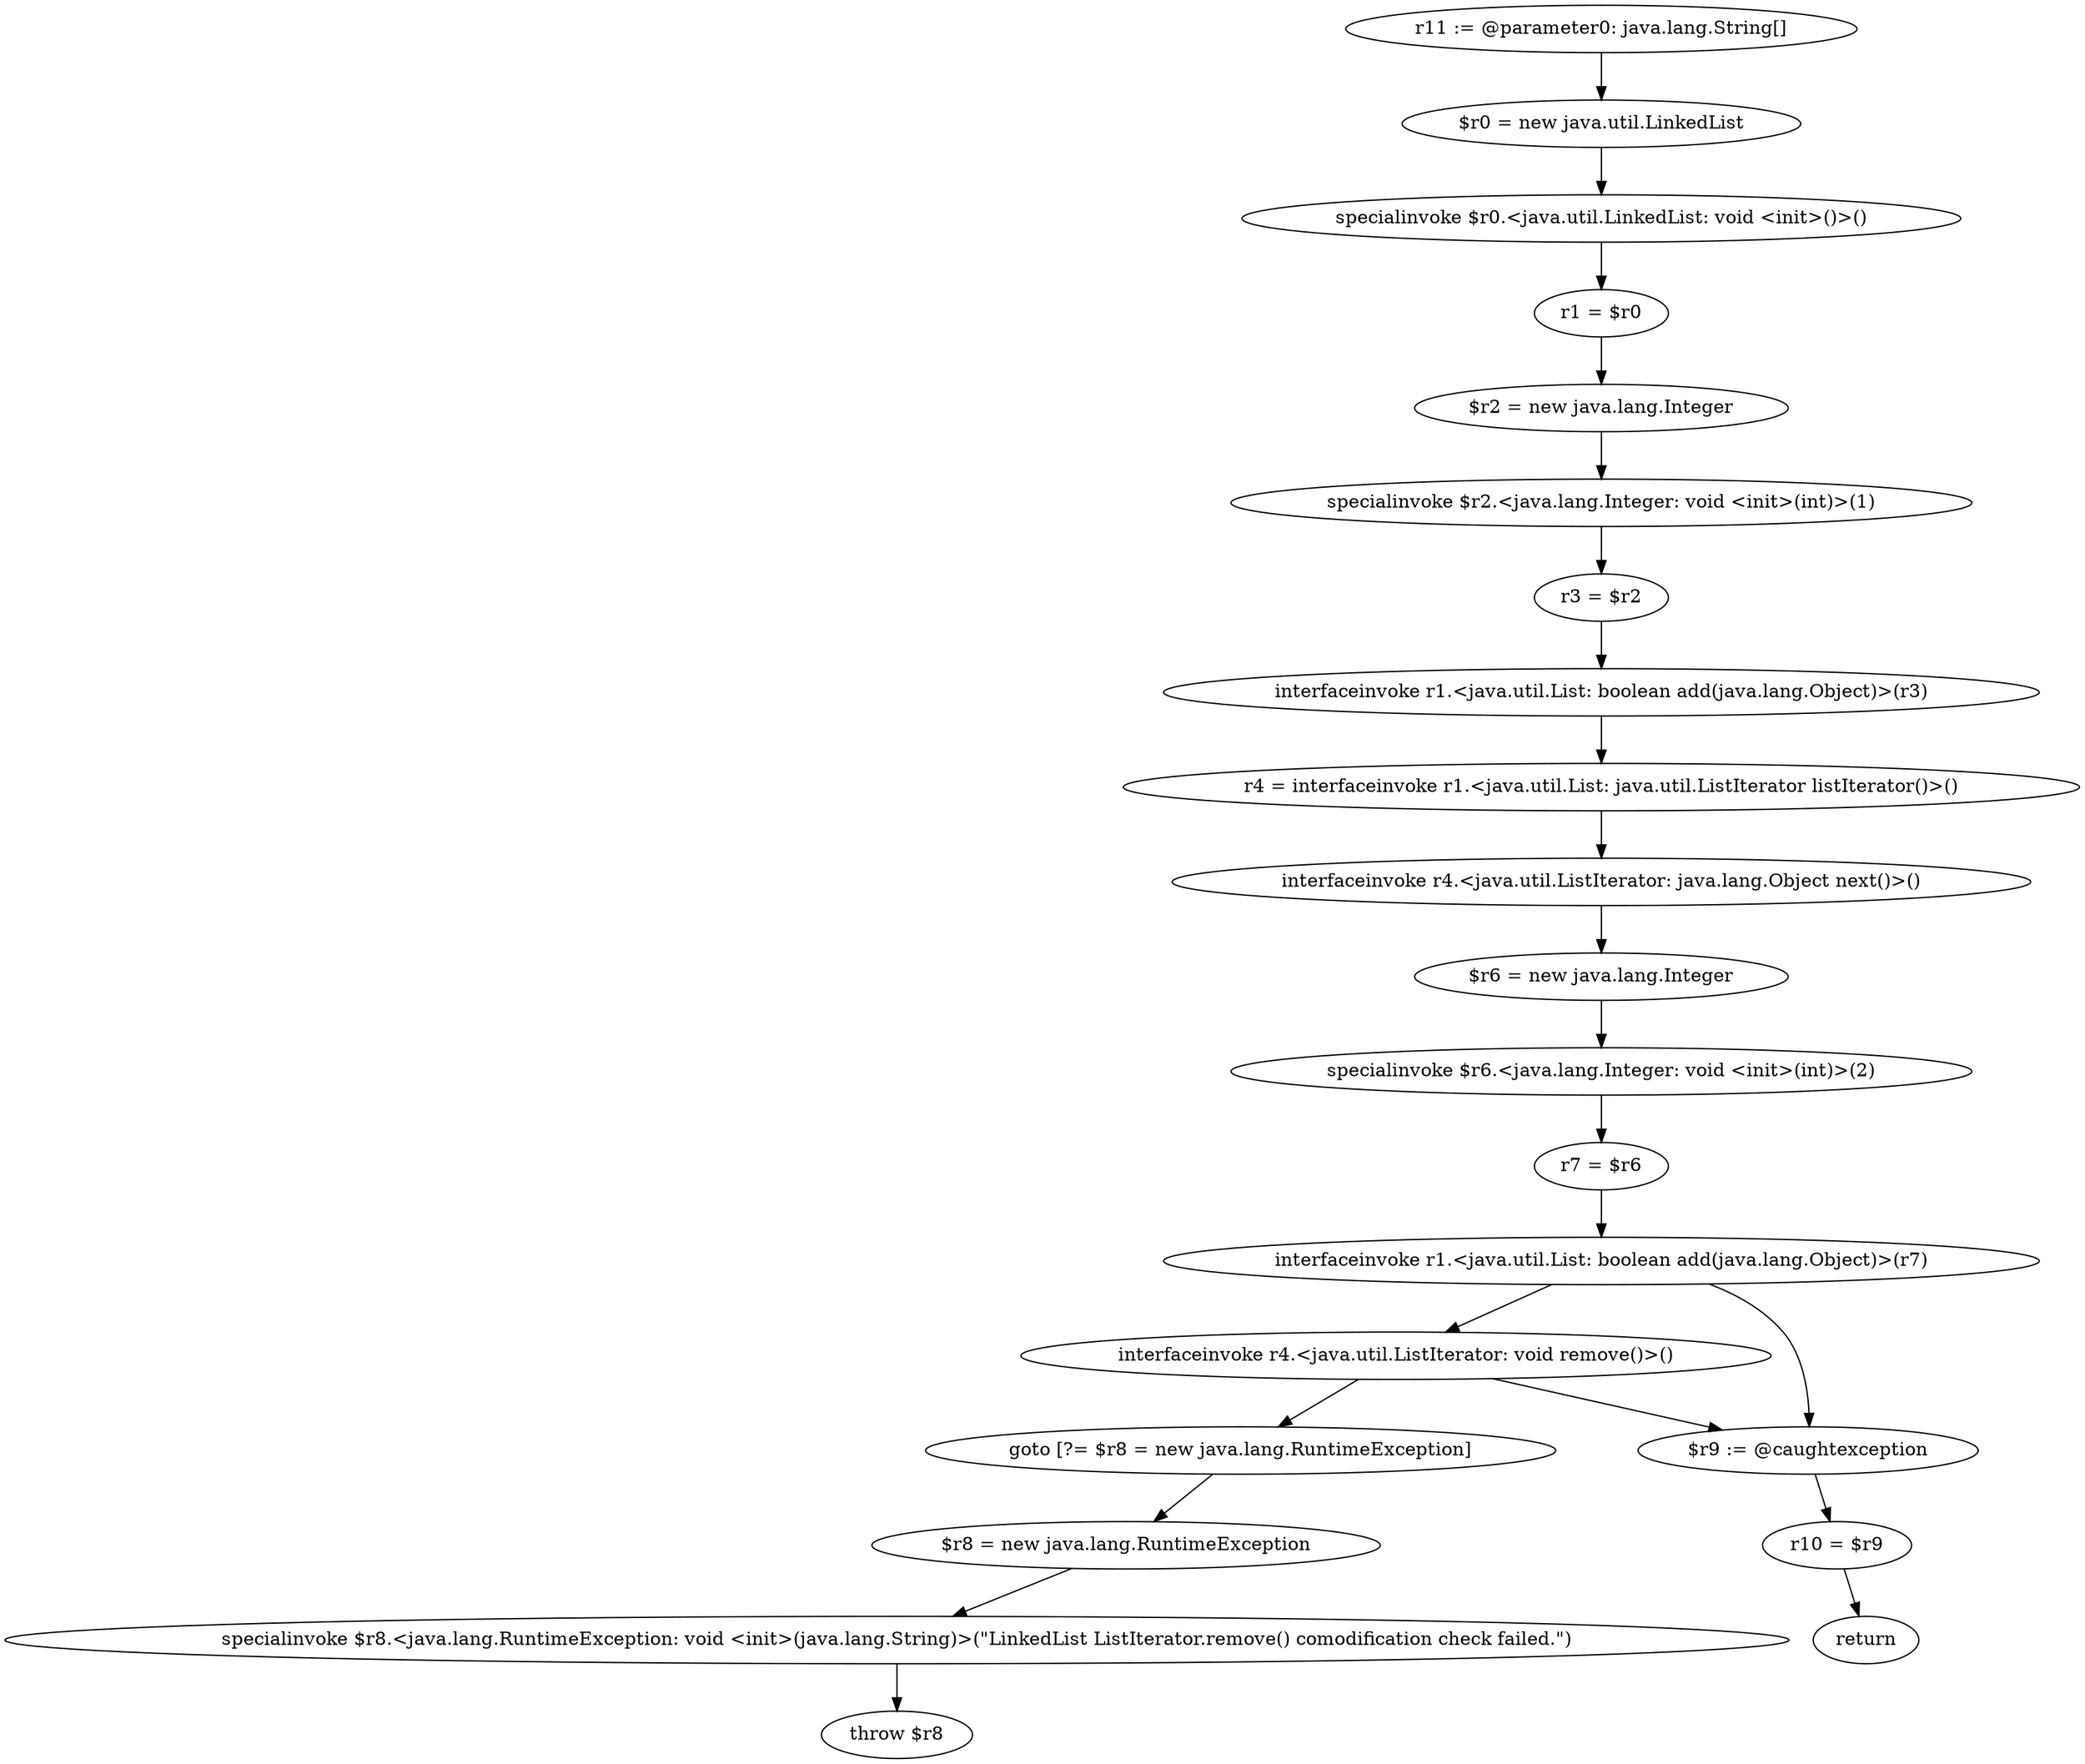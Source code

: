 digraph "unitGraph" {
    "r11 := @parameter0: java.lang.String[]"
    "$r0 = new java.util.LinkedList"
    "specialinvoke $r0.<java.util.LinkedList: void <init>()>()"
    "r1 = $r0"
    "$r2 = new java.lang.Integer"
    "specialinvoke $r2.<java.lang.Integer: void <init>(int)>(1)"
    "r3 = $r2"
    "interfaceinvoke r1.<java.util.List: boolean add(java.lang.Object)>(r3)"
    "r4 = interfaceinvoke r1.<java.util.List: java.util.ListIterator listIterator()>()"
    "interfaceinvoke r4.<java.util.ListIterator: java.lang.Object next()>()"
    "$r6 = new java.lang.Integer"
    "specialinvoke $r6.<java.lang.Integer: void <init>(int)>(2)"
    "r7 = $r6"
    "interfaceinvoke r1.<java.util.List: boolean add(java.lang.Object)>(r7)"
    "interfaceinvoke r4.<java.util.ListIterator: void remove()>()"
    "goto [?= $r8 = new java.lang.RuntimeException]"
    "$r9 := @caughtexception"
    "r10 = $r9"
    "return"
    "$r8 = new java.lang.RuntimeException"
    "specialinvoke $r8.<java.lang.RuntimeException: void <init>(java.lang.String)>(\"LinkedList ListIterator.remove() comodification check failed.\")"
    "throw $r8"
    "r11 := @parameter0: java.lang.String[]"->"$r0 = new java.util.LinkedList";
    "$r0 = new java.util.LinkedList"->"specialinvoke $r0.<java.util.LinkedList: void <init>()>()";
    "specialinvoke $r0.<java.util.LinkedList: void <init>()>()"->"r1 = $r0";
    "r1 = $r0"->"$r2 = new java.lang.Integer";
    "$r2 = new java.lang.Integer"->"specialinvoke $r2.<java.lang.Integer: void <init>(int)>(1)";
    "specialinvoke $r2.<java.lang.Integer: void <init>(int)>(1)"->"r3 = $r2";
    "r3 = $r2"->"interfaceinvoke r1.<java.util.List: boolean add(java.lang.Object)>(r3)";
    "interfaceinvoke r1.<java.util.List: boolean add(java.lang.Object)>(r3)"->"r4 = interfaceinvoke r1.<java.util.List: java.util.ListIterator listIterator()>()";
    "r4 = interfaceinvoke r1.<java.util.List: java.util.ListIterator listIterator()>()"->"interfaceinvoke r4.<java.util.ListIterator: java.lang.Object next()>()";
    "interfaceinvoke r4.<java.util.ListIterator: java.lang.Object next()>()"->"$r6 = new java.lang.Integer";
    "$r6 = new java.lang.Integer"->"specialinvoke $r6.<java.lang.Integer: void <init>(int)>(2)";
    "specialinvoke $r6.<java.lang.Integer: void <init>(int)>(2)"->"r7 = $r6";
    "r7 = $r6"->"interfaceinvoke r1.<java.util.List: boolean add(java.lang.Object)>(r7)";
    "interfaceinvoke r1.<java.util.List: boolean add(java.lang.Object)>(r7)"->"interfaceinvoke r4.<java.util.ListIterator: void remove()>()";
    "interfaceinvoke r1.<java.util.List: boolean add(java.lang.Object)>(r7)"->"$r9 := @caughtexception";
    "interfaceinvoke r4.<java.util.ListIterator: void remove()>()"->"goto [?= $r8 = new java.lang.RuntimeException]";
    "interfaceinvoke r4.<java.util.ListIterator: void remove()>()"->"$r9 := @caughtexception";
    "goto [?= $r8 = new java.lang.RuntimeException]"->"$r8 = new java.lang.RuntimeException";
    "$r9 := @caughtexception"->"r10 = $r9";
    "r10 = $r9"->"return";
    "$r8 = new java.lang.RuntimeException"->"specialinvoke $r8.<java.lang.RuntimeException: void <init>(java.lang.String)>(\"LinkedList ListIterator.remove() comodification check failed.\")";
    "specialinvoke $r8.<java.lang.RuntimeException: void <init>(java.lang.String)>(\"LinkedList ListIterator.remove() comodification check failed.\")"->"throw $r8";
}
